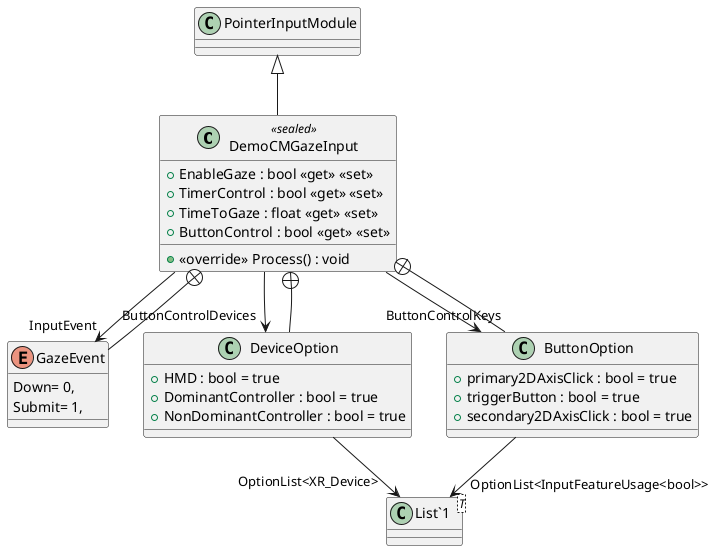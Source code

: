@startuml
class DemoCMGazeInput <<sealed>> {
    + EnableGaze : bool <<get>> <<set>>
    + TimerControl : bool <<get>> <<set>>
    + TimeToGaze : float <<get>> <<set>>
    + ButtonControl : bool <<get>> <<set>>
    + <<override>> Process() : void
}
enum GazeEvent {
    Down= 0,
    Submit= 1,
}
class DeviceOption {
    + HMD : bool = true
    + DominantController : bool = true
    + NonDominantController : bool = true
}
class ButtonOption {
    + primary2DAxisClick : bool = true
    + triggerButton : bool = true
    + secondary2DAxisClick : bool = true
}
class "List`1"<T> {
}
PointerInputModule <|-- DemoCMGazeInput
DemoCMGazeInput --> "InputEvent" GazeEvent
DemoCMGazeInput --> "ButtonControlDevices" DeviceOption
DemoCMGazeInput --> "ButtonControlKeys" ButtonOption
DemoCMGazeInput +-- GazeEvent
DemoCMGazeInput +-- DeviceOption
DeviceOption --> "OptionList<XR_Device>" "List`1"
DemoCMGazeInput +-- ButtonOption
ButtonOption --> "OptionList<InputFeatureUsage<bool>>" "List`1"
@enduml

